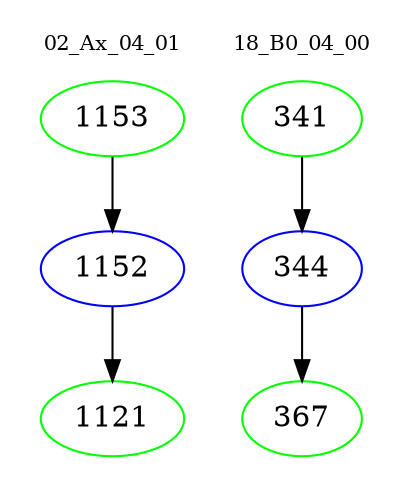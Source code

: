 digraph{
subgraph cluster_0 {
color = white
label = "02_Ax_04_01";
fontsize=10;
T0_1153 [label="1153", color="green"]
T0_1153 -> T0_1152 [color="black"]
T0_1152 [label="1152", color="blue"]
T0_1152 -> T0_1121 [color="black"]
T0_1121 [label="1121", color="green"]
}
subgraph cluster_1 {
color = white
label = "18_B0_04_00";
fontsize=10;
T1_341 [label="341", color="green"]
T1_341 -> T1_344 [color="black"]
T1_344 [label="344", color="blue"]
T1_344 -> T1_367 [color="black"]
T1_367 [label="367", color="green"]
}
}
